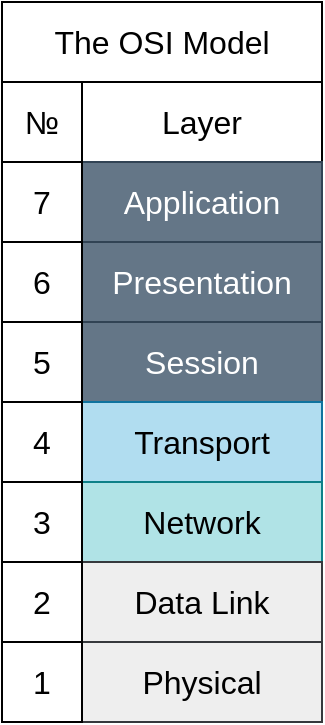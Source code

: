 <mxfile version="20.2.0" type="device"><diagram id="7ZtGkO5LC2QfozAnrddr" name="Page-1"><mxGraphModel dx="1422" dy="780" grid="1" gridSize="10" guides="1" tooltips="1" connect="1" arrows="1" fold="1" page="1" pageScale="1" pageWidth="850" pageHeight="1100" math="0" shadow="0"><root><mxCell id="0"/><mxCell id="1" parent="0"/><mxCell id="hoYnsdu6HvFzep8EbTTy-1" value="The OSI Model" style="rounded=0;whiteSpace=wrap;html=1;fontSize=16;" vertex="1" parent="1"><mxGeometry x="280" y="120" width="160" height="40" as="geometry"/></mxCell><mxCell id="hoYnsdu6HvFzep8EbTTy-2" value="Layer" style="rounded=0;whiteSpace=wrap;html=1;fontSize=16;" vertex="1" parent="1"><mxGeometry x="320" y="160" width="120" height="40" as="geometry"/></mxCell><mxCell id="hoYnsdu6HvFzep8EbTTy-3" value="№" style="rounded=0;whiteSpace=wrap;html=1;fontSize=16;" vertex="1" parent="1"><mxGeometry x="280" y="160" width="40" height="40" as="geometry"/></mxCell><mxCell id="hoYnsdu6HvFzep8EbTTy-4" value="Application" style="rounded=0;whiteSpace=wrap;html=1;fontSize=16;fillColor=#647687;fontColor=#ffffff;strokeColor=#314354;" vertex="1" parent="1"><mxGeometry x="320" y="200" width="120" height="40" as="geometry"/></mxCell><mxCell id="hoYnsdu6HvFzep8EbTTy-5" value="Presentation" style="rounded=0;whiteSpace=wrap;html=1;fontSize=16;fillColor=#647687;fontColor=#ffffff;strokeColor=#314354;" vertex="1" parent="1"><mxGeometry x="320" y="240" width="120" height="40" as="geometry"/></mxCell><mxCell id="hoYnsdu6HvFzep8EbTTy-6" value="Session" style="rounded=0;whiteSpace=wrap;html=1;fontSize=16;fillColor=#647687;fontColor=#ffffff;strokeColor=#314354;" vertex="1" parent="1"><mxGeometry x="320" y="280" width="120" height="40" as="geometry"/></mxCell><mxCell id="hoYnsdu6HvFzep8EbTTy-7" value="Transport" style="rounded=0;whiteSpace=wrap;html=1;fontSize=16;fillColor=#b1ddf0;strokeColor=#10739e;" vertex="1" parent="1"><mxGeometry x="320" y="320" width="120" height="40" as="geometry"/></mxCell><mxCell id="hoYnsdu6HvFzep8EbTTy-8" value="Network" style="rounded=0;whiteSpace=wrap;html=1;fontSize=16;fillColor=#b0e3e6;strokeColor=#0e8088;" vertex="1" parent="1"><mxGeometry x="320" y="360" width="120" height="40" as="geometry"/></mxCell><mxCell id="hoYnsdu6HvFzep8EbTTy-9" value="Data Link" style="rounded=0;whiteSpace=wrap;html=1;fontSize=16;fillColor=#eeeeee;strokeColor=#36393d;" vertex="1" parent="1"><mxGeometry x="320" y="400" width="120" height="40" as="geometry"/></mxCell><mxCell id="hoYnsdu6HvFzep8EbTTy-10" value="Physical" style="rounded=0;whiteSpace=wrap;html=1;fontSize=16;fillColor=#eeeeee;strokeColor=#36393d;" vertex="1" parent="1"><mxGeometry x="320" y="440" width="120" height="40" as="geometry"/></mxCell><mxCell id="hoYnsdu6HvFzep8EbTTy-11" value="7" style="rounded=0;whiteSpace=wrap;html=1;fontSize=16;" vertex="1" parent="1"><mxGeometry x="280" y="200" width="40" height="40" as="geometry"/></mxCell><mxCell id="hoYnsdu6HvFzep8EbTTy-12" value="6" style="rounded=0;whiteSpace=wrap;html=1;fontSize=16;" vertex="1" parent="1"><mxGeometry x="280" y="240" width="40" height="40" as="geometry"/></mxCell><mxCell id="hoYnsdu6HvFzep8EbTTy-13" value="5" style="rounded=0;whiteSpace=wrap;html=1;fontSize=16;" vertex="1" parent="1"><mxGeometry x="280" y="280" width="40" height="40" as="geometry"/></mxCell><mxCell id="hoYnsdu6HvFzep8EbTTy-14" value="4" style="rounded=0;whiteSpace=wrap;html=1;fontSize=16;" vertex="1" parent="1"><mxGeometry x="280" y="320" width="40" height="40" as="geometry"/></mxCell><mxCell id="hoYnsdu6HvFzep8EbTTy-15" value="3" style="rounded=0;whiteSpace=wrap;html=1;fontSize=16;" vertex="1" parent="1"><mxGeometry x="280" y="360" width="40" height="40" as="geometry"/></mxCell><mxCell id="hoYnsdu6HvFzep8EbTTy-16" value="2" style="rounded=0;whiteSpace=wrap;html=1;fontSize=16;" vertex="1" parent="1"><mxGeometry x="280" y="400" width="40" height="40" as="geometry"/></mxCell><mxCell id="hoYnsdu6HvFzep8EbTTy-17" value="1" style="rounded=0;whiteSpace=wrap;html=1;fontSize=16;" vertex="1" parent="1"><mxGeometry x="280" y="440" width="40" height="40" as="geometry"/></mxCell></root></mxGraphModel></diagram></mxfile>